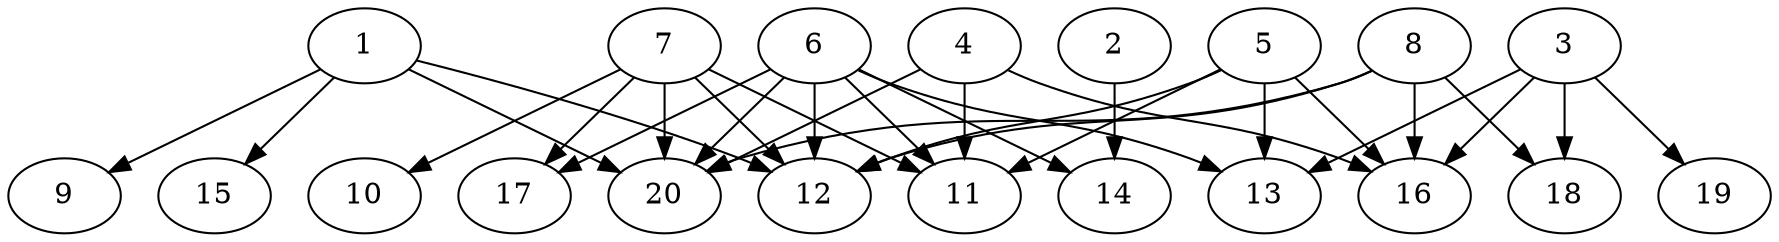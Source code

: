 // DAG automatically generated by daggen at Thu Oct  3 13:58:44 2019
// ./daggen --dot -n 20 --ccr 0.4 --fat 0.9 --regular 0.5 --density 0.7 --mindata 5242880 --maxdata 52428800 
digraph G {
  1 [size="47080960", alpha="0.04", expect_size="18832384"] 
  1 -> 9 [size ="18832384"]
  1 -> 12 [size ="18832384"]
  1 -> 15 [size ="18832384"]
  1 -> 20 [size ="18832384"]
  2 [size="51248640", alpha="0.01", expect_size="20499456"] 
  2 -> 14 [size ="20499456"]
  3 [size="121251840", alpha="0.02", expect_size="48500736"] 
  3 -> 13 [size ="48500736"]
  3 -> 16 [size ="48500736"]
  3 -> 18 [size ="48500736"]
  3 -> 19 [size ="48500736"]
  4 [size="97095680", alpha="0.15", expect_size="38838272"] 
  4 -> 11 [size ="38838272"]
  4 -> 16 [size ="38838272"]
  4 -> 20 [size ="38838272"]
  5 [size="65387520", alpha="0.04", expect_size="26155008"] 
  5 -> 11 [size ="26155008"]
  5 -> 12 [size ="26155008"]
  5 -> 13 [size ="26155008"]
  5 -> 16 [size ="26155008"]
  6 [size="55882240", alpha="0.11", expect_size="22352896"] 
  6 -> 11 [size ="22352896"]
  6 -> 12 [size ="22352896"]
  6 -> 13 [size ="22352896"]
  6 -> 14 [size ="22352896"]
  6 -> 17 [size ="22352896"]
  6 -> 20 [size ="22352896"]
  7 [size="20433920", alpha="0.03", expect_size="8173568"] 
  7 -> 10 [size ="8173568"]
  7 -> 11 [size ="8173568"]
  7 -> 12 [size ="8173568"]
  7 -> 17 [size ="8173568"]
  7 -> 20 [size ="8173568"]
  8 [size="39956480", alpha="0.09", expect_size="15982592"] 
  8 -> 12 [size ="15982592"]
  8 -> 16 [size ="15982592"]
  8 -> 18 [size ="15982592"]
  8 -> 20 [size ="15982592"]
  9 [size="85007360", alpha="0.10", expect_size="34002944"] 
  10 [size="41766400", alpha="0.12", expect_size="16706560"] 
  11 [size="84451840", alpha="0.18", expect_size="33780736"] 
  12 [size="107253760", alpha="0.19", expect_size="42901504"] 
  13 [size="113528320", alpha="0.11", expect_size="45411328"] 
  14 [size="128005120", alpha="0.16", expect_size="51202048"] 
  15 [size="98206720", alpha="0.01", expect_size="39282688"] 
  16 [size="122570240", alpha="0.02", expect_size="49028096"] 
  17 [size="71086080", alpha="0.05", expect_size="28434432"] 
  18 [size="90585600", alpha="0.12", expect_size="36234240"] 
  19 [size="24555520", alpha="0.04", expect_size="9822208"] 
  20 [size="85230080", alpha="0.11", expect_size="34092032"] 
}
